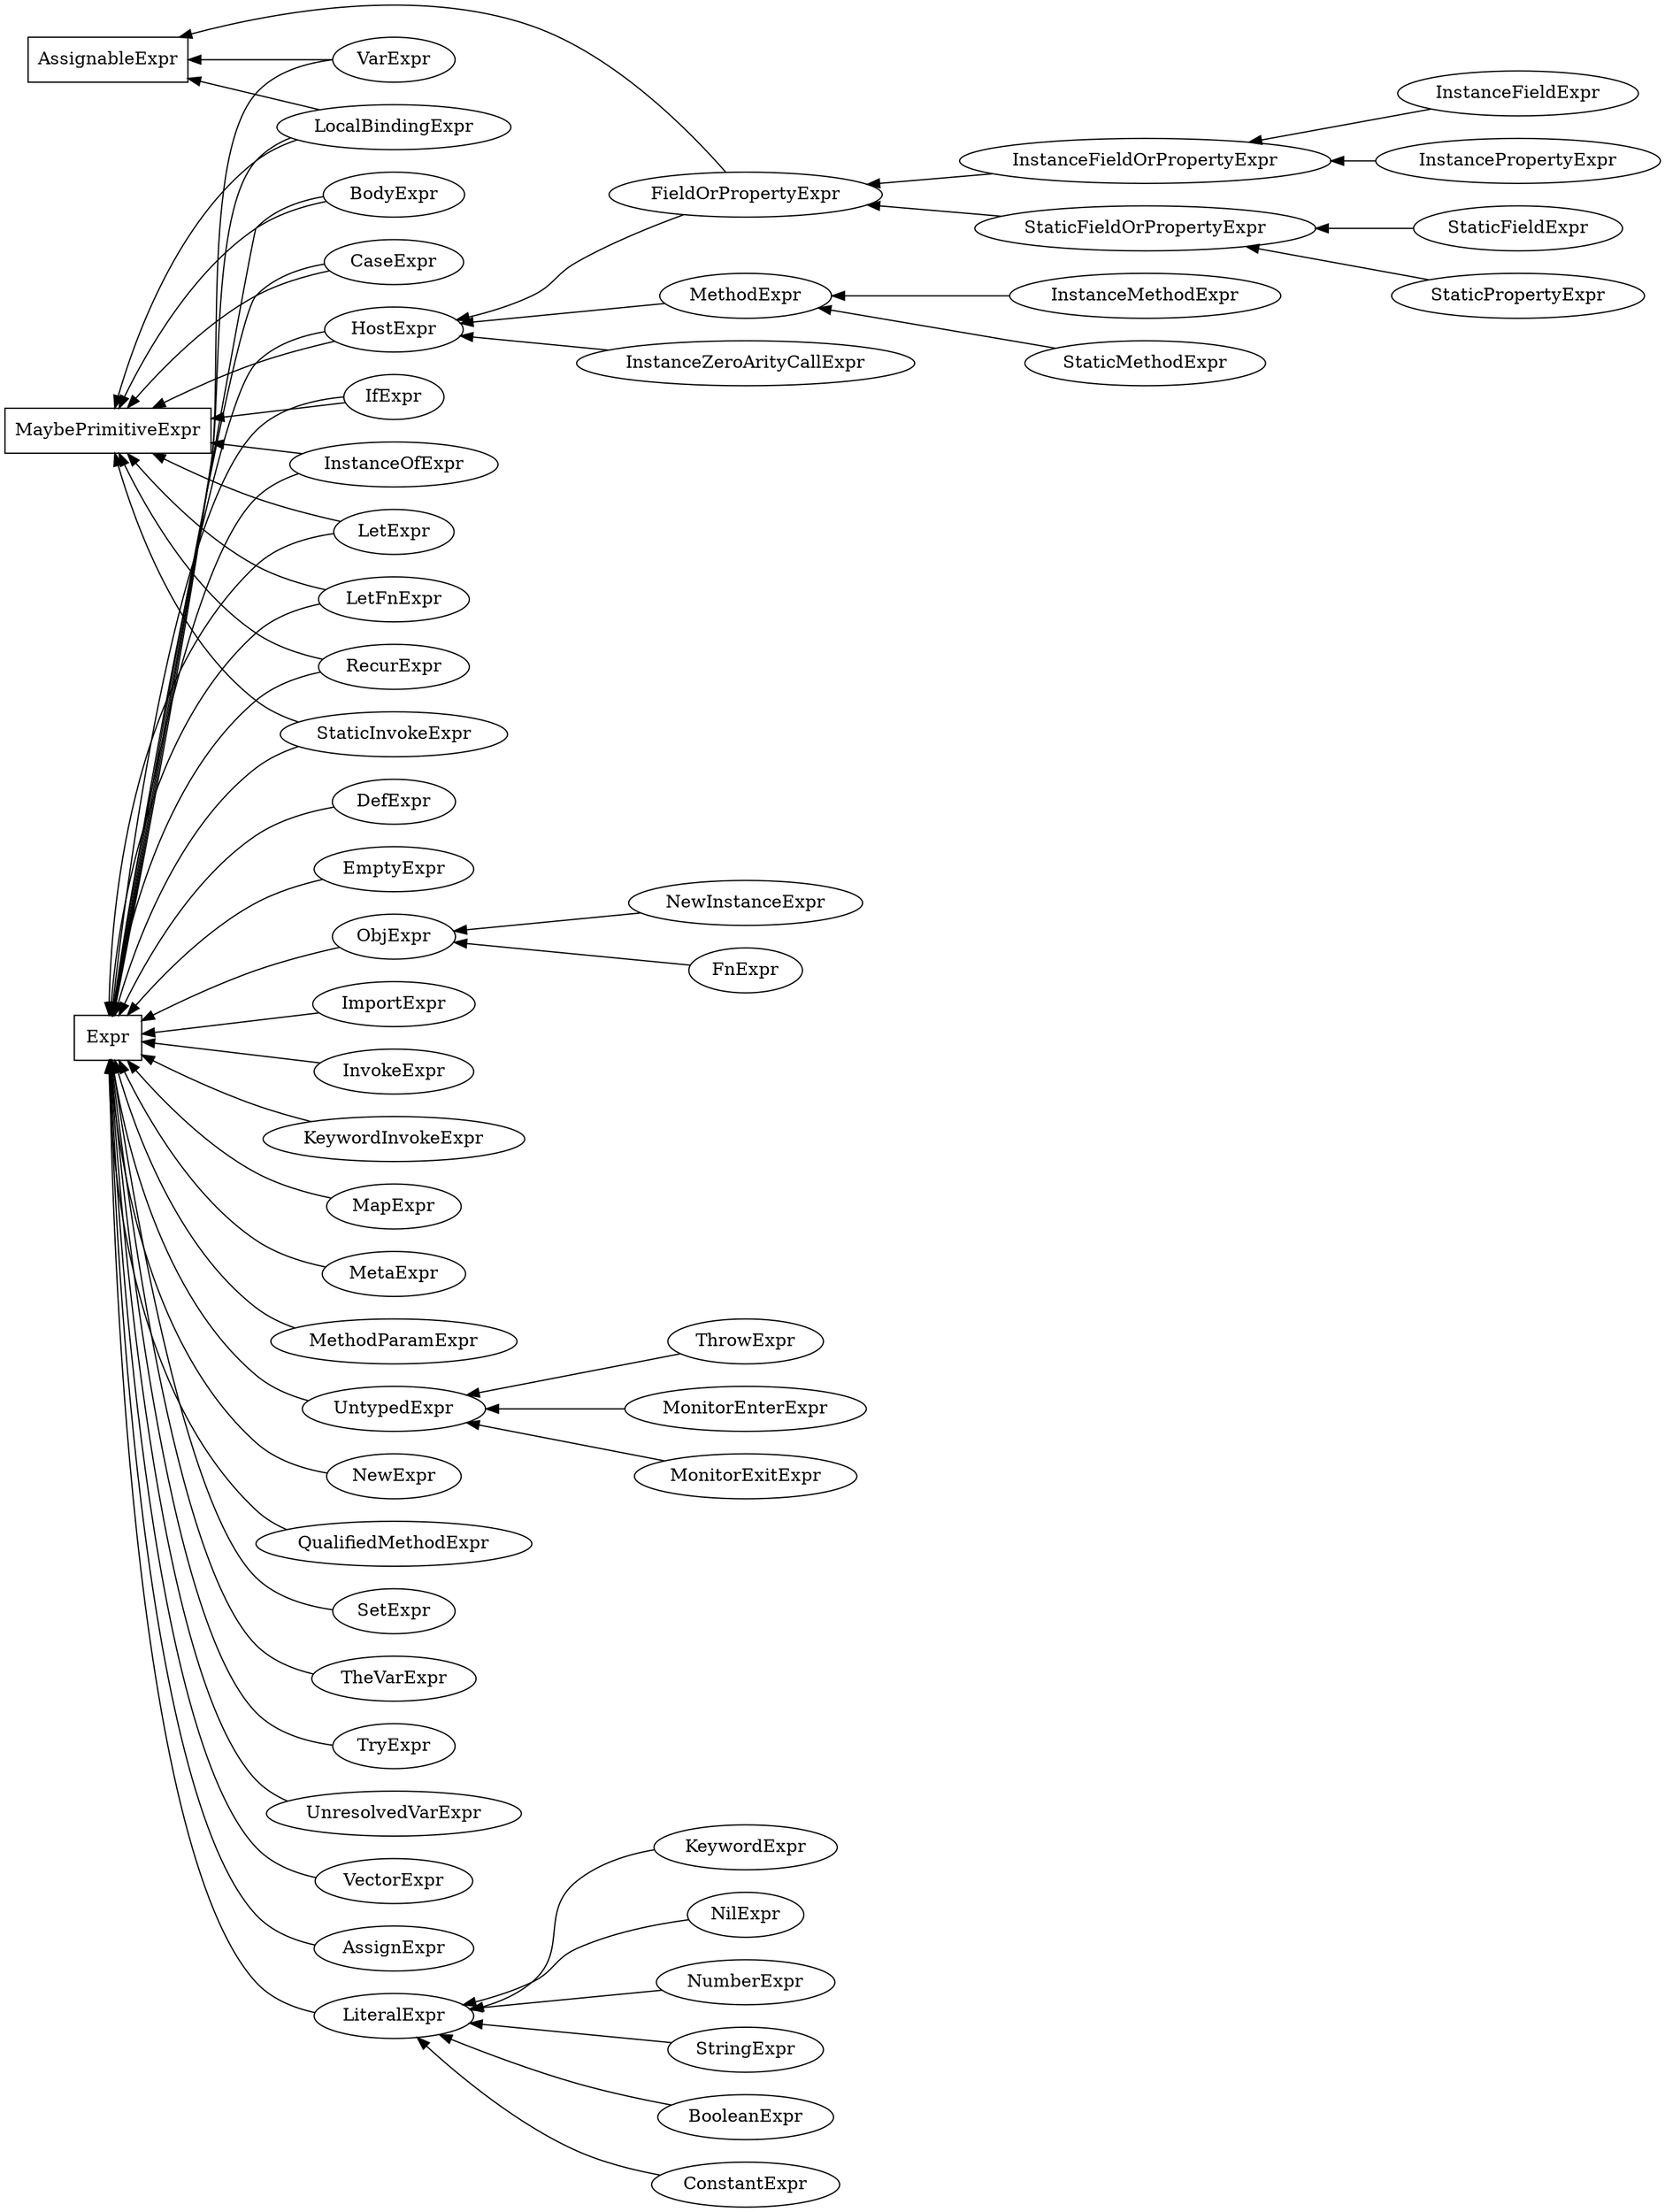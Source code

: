 strict digraph G {

rankdir = RL;

/* here start the interfaces */

{
	node [shape=box];

	AssignableExpr;
	MaybePrimitiveExpr;
	Expr;
}

/* Here start (mostly) the classes */

{
	node [shape=ellipse]           
		   
	AssignExpr                   -> { Expr };          
	BodyExpr                     -> { Expr, MaybePrimitiveExpr };
	BooleanExpr                  -> { LiteralExpr };
	CaseExpr                     -> { Expr, MaybePrimitiveExpr };
	ConstantExpr                 -> { LiteralExpr };
	DefExpr                      -> { Expr };
	EmptyExpr                    -> { Expr };	
	FieldOrPropertyExpr          -> { HostExpr, AssignableExpr };
	FnExpr                       -> { ObjExpr };
	HostExpr                     -> { Expr, MaybePrimitiveExpr };
	IfExpr                       -> { Expr, MaybePrimitiveExpr };
	ImportExpr                   -> { Expr };  
	InstanceFieldOrPropertyExpr  -> { FieldOrPropertyExpr };	
	InstanceFieldExpr            -> { InstanceFieldOrPropertyExpr };
	InstancePropertyExpr         -> { InstanceFieldOrPropertyExpr };
	InstanceMethodExpr           -> { MethodExpr };
	InstanceOfExpr               -> { Expr, MaybePrimitiveExpr };
	InstanceZeroArityCallExpr    -> { HostExpr };         
	InvokeExpr                   -> { Expr };            
	KeywordExpr                  -> { LiteralExpr };
	KeywordInvokeExpr            -> { Expr }; 
	LetExpr                      -> { Expr, MaybePrimitiveExpr };
	LetFnExpr                    -> { Expr, MaybePrimitiveExpr };
	LiteralExpr                  -> { Expr };  
	LocalBindingExpr             -> { Expr, MaybePrimitiveExpr, AssignableExpr };
	MapExpr                      -> { Expr };
	MetaExpr                     -> { Expr };   
	MethodExpr                   -> { HostExpr };
	MethodParamExpr              -> { Expr };   
	MonitorEnterExpr             -> { UntypedExpr };   
	MonitorExitExpr              -> { UntypedExpr }; 
	NewExpr                      -> { Expr };
	NewInstanceExpr              -> { ObjExpr };
	NilExpr                      -> { LiteralExpr };           
	NumberExpr                   -> { LiteralExpr };
	ObjExpr                      -> { Expr };                          
	RecurExpr                    -> { Expr, MaybePrimitiveExpr };
	QualifiedMethodExpr          -> { Expr };
	SetExpr                      -> { Expr };   
	StaticFieldOrPropertyExpr    -> {FieldOrPropertyExpr };
	StaticFieldExpr              -> { StaticFieldOrPropertyExpr };
	StaticPropertyExpr           -> { StaticFieldOrPropertyExpr };
	StaticInvokeExpr             -> { Expr, MaybePrimitiveExpr };
	StaticMethodExpr             -> { MethodExpr };
	StringExpr                   -> { LiteralExpr }; 
	TheVarExpr                   -> { Expr };   
	ThrowExpr                    -> { UntypedExpr }; 
	TryExpr                      -> { Expr };   
	UnresolvedVarExpr            -> { Expr };   
	UntypedExpr                  -> { Expr };   
	VarExpr                      -> { Expr, AssignableExpr };   
	VectorExpr                   -> { Expr }; 

}

}
